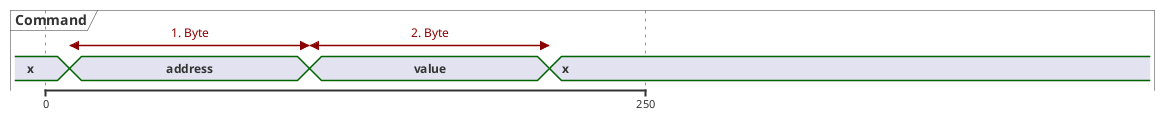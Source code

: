 @startuml
'clock clk with period 5
concise "Command" as db

db is x

scale 250 as 600 pixels

@0

@+10
db is address
@db
@+0 <-> @+100 : 1. Byte

@+100
db is value
@db
@+0 <-> @+100 : 2. Byte

@+100
db is x
@enduml